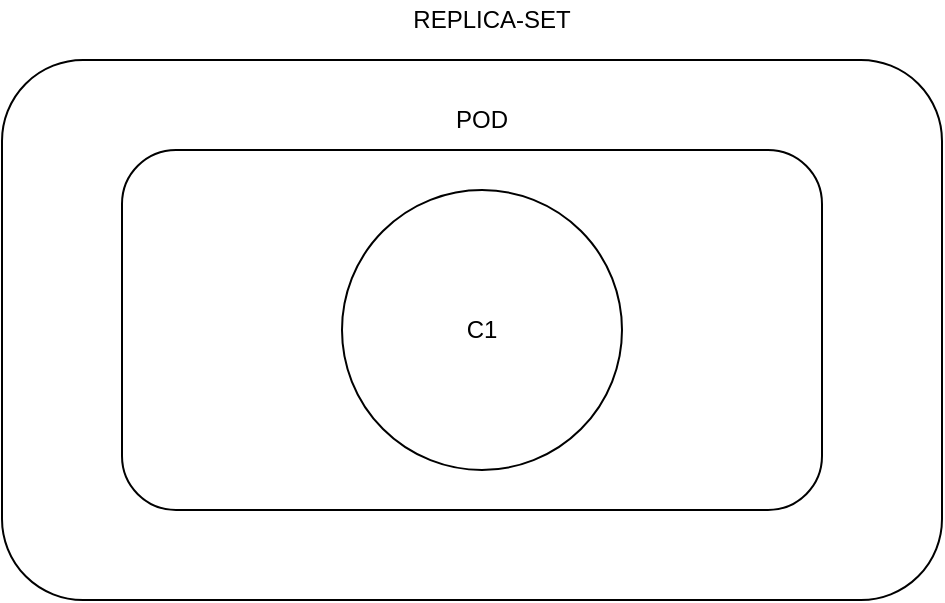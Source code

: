 <mxfile version="14.9.2" type="github">
  <diagram id="8HGiCJH1GYi1birUAwJX" name="Page-1">
    <mxGraphModel dx="1038" dy="547" grid="1" gridSize="10" guides="1" tooltips="1" connect="1" arrows="1" fold="1" page="1" pageScale="1" pageWidth="850" pageHeight="1100" math="0" shadow="0">
      <root>
        <mxCell id="0" />
        <mxCell id="1" parent="0" />
        <mxCell id="T-zmjWkXylg_DLMNGPtu-1" value="" style="rounded=1;whiteSpace=wrap;html=1;" vertex="1" parent="1">
          <mxGeometry x="130" y="90" width="470" height="270" as="geometry" />
        </mxCell>
        <mxCell id="T-zmjWkXylg_DLMNGPtu-2" value="" style="rounded=1;whiteSpace=wrap;html=1;" vertex="1" parent="1">
          <mxGeometry x="190" y="135" width="350" height="180" as="geometry" />
        </mxCell>
        <mxCell id="T-zmjWkXylg_DLMNGPtu-3" value="C1" style="ellipse;whiteSpace=wrap;html=1;aspect=fixed;" vertex="1" parent="1">
          <mxGeometry x="300" y="155" width="140" height="140" as="geometry" />
        </mxCell>
        <mxCell id="T-zmjWkXylg_DLMNGPtu-4" value="POD" style="text;html=1;strokeColor=none;fillColor=none;align=center;verticalAlign=middle;whiteSpace=wrap;rounded=0;" vertex="1" parent="1">
          <mxGeometry x="350" y="110" width="40" height="20" as="geometry" />
        </mxCell>
        <mxCell id="T-zmjWkXylg_DLMNGPtu-5" value="REPLICA-SET" style="text;html=1;strokeColor=none;fillColor=none;align=center;verticalAlign=middle;whiteSpace=wrap;rounded=0;" vertex="1" parent="1">
          <mxGeometry x="325" y="60" width="100" height="20" as="geometry" />
        </mxCell>
      </root>
    </mxGraphModel>
  </diagram>
</mxfile>

